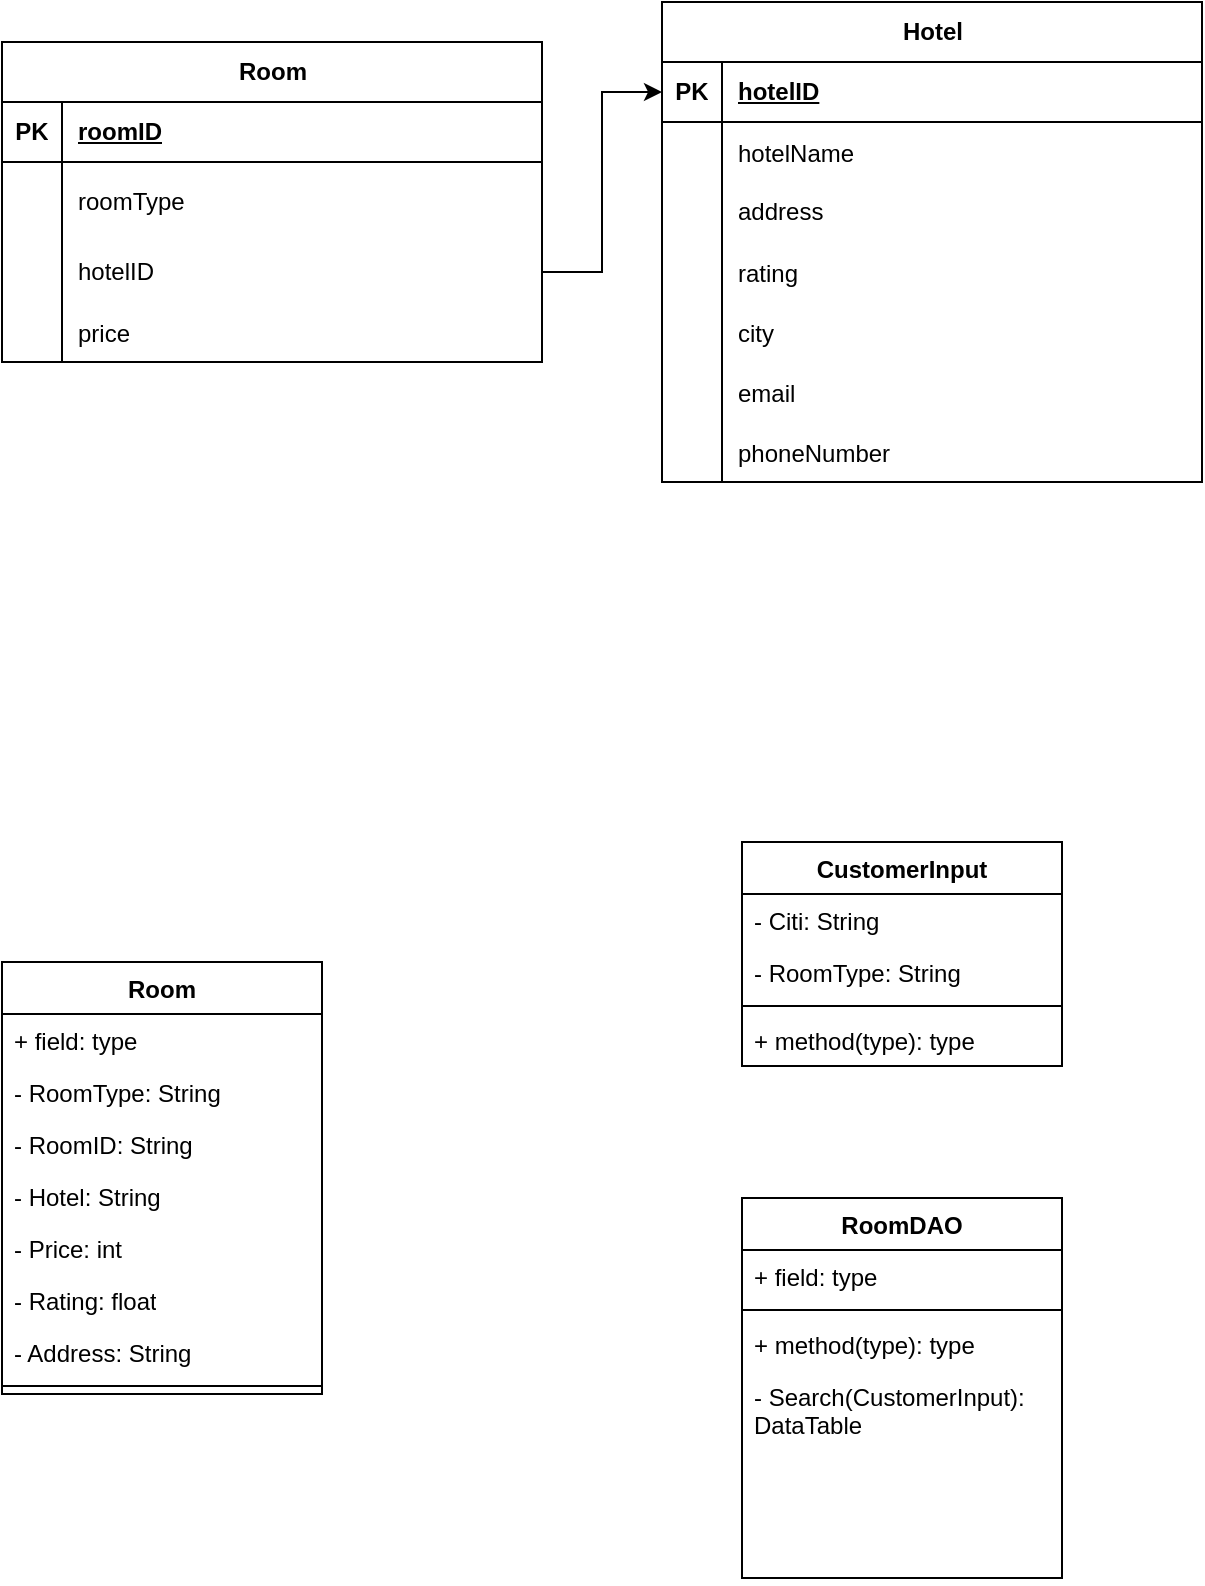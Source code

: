 <mxfile version="24.1.0" type="github">
  <diagram name="Page-1" id="zBXq9PVa5NKjlVd5hGYF">
    <mxGraphModel dx="970" dy="526" grid="1" gridSize="10" guides="1" tooltips="1" connect="1" arrows="1" fold="1" page="1" pageScale="1" pageWidth="850" pageHeight="1100" math="0" shadow="0">
      <root>
        <mxCell id="0" />
        <mxCell id="1" parent="0" />
        <mxCell id="EgbWNpYxpBu6TcshECG_-1" value="Room" style="shape=table;startSize=30;container=1;collapsible=1;childLayout=tableLayout;fixedRows=1;rowLines=0;fontStyle=1;align=center;resizeLast=1;html=1;" parent="1" vertex="1">
          <mxGeometry x="50" y="70" width="270" height="160" as="geometry" />
        </mxCell>
        <mxCell id="EgbWNpYxpBu6TcshECG_-2" value="" style="shape=tableRow;horizontal=0;startSize=0;swimlaneHead=0;swimlaneBody=0;fillColor=none;collapsible=0;dropTarget=0;points=[[0,0.5],[1,0.5]];portConstraint=eastwest;top=0;left=0;right=0;bottom=1;" parent="EgbWNpYxpBu6TcshECG_-1" vertex="1">
          <mxGeometry y="30" width="270" height="30" as="geometry" />
        </mxCell>
        <mxCell id="EgbWNpYxpBu6TcshECG_-3" value="PK" style="shape=partialRectangle;connectable=0;fillColor=none;top=0;left=0;bottom=0;right=0;fontStyle=1;overflow=hidden;whiteSpace=wrap;html=1;" parent="EgbWNpYxpBu6TcshECG_-2" vertex="1">
          <mxGeometry width="30" height="30" as="geometry">
            <mxRectangle width="30" height="30" as="alternateBounds" />
          </mxGeometry>
        </mxCell>
        <mxCell id="EgbWNpYxpBu6TcshECG_-4" value="roomID" style="shape=partialRectangle;connectable=0;fillColor=none;top=0;left=0;bottom=0;right=0;align=left;spacingLeft=6;fontStyle=5;overflow=hidden;whiteSpace=wrap;html=1;" parent="EgbWNpYxpBu6TcshECG_-2" vertex="1">
          <mxGeometry x="30" width="240" height="30" as="geometry">
            <mxRectangle width="240" height="30" as="alternateBounds" />
          </mxGeometry>
        </mxCell>
        <mxCell id="EgbWNpYxpBu6TcshECG_-5" value="" style="shape=tableRow;horizontal=0;startSize=0;swimlaneHead=0;swimlaneBody=0;fillColor=none;collapsible=0;dropTarget=0;points=[[0,0.5],[1,0.5]];portConstraint=eastwest;top=0;left=0;right=0;bottom=0;" parent="EgbWNpYxpBu6TcshECG_-1" vertex="1">
          <mxGeometry y="60" width="270" height="40" as="geometry" />
        </mxCell>
        <mxCell id="EgbWNpYxpBu6TcshECG_-6" value="" style="shape=partialRectangle;connectable=0;fillColor=none;top=0;left=0;bottom=0;right=0;editable=1;overflow=hidden;whiteSpace=wrap;html=1;" parent="EgbWNpYxpBu6TcshECG_-5" vertex="1">
          <mxGeometry width="30" height="40" as="geometry">
            <mxRectangle width="30" height="40" as="alternateBounds" />
          </mxGeometry>
        </mxCell>
        <mxCell id="EgbWNpYxpBu6TcshECG_-7" value="roomType" style="shape=partialRectangle;connectable=0;fillColor=none;top=0;left=0;bottom=0;right=0;align=left;spacingLeft=6;overflow=hidden;whiteSpace=wrap;html=1;" parent="EgbWNpYxpBu6TcshECG_-5" vertex="1">
          <mxGeometry x="30" width="240" height="40" as="geometry">
            <mxRectangle width="240" height="40" as="alternateBounds" />
          </mxGeometry>
        </mxCell>
        <mxCell id="EgbWNpYxpBu6TcshECG_-8" value="" style="shape=tableRow;horizontal=0;startSize=0;swimlaneHead=0;swimlaneBody=0;fillColor=none;collapsible=0;dropTarget=0;points=[[0,0.5],[1,0.5]];portConstraint=eastwest;top=0;left=0;right=0;bottom=0;" parent="EgbWNpYxpBu6TcshECG_-1" vertex="1">
          <mxGeometry y="100" width="270" height="30" as="geometry" />
        </mxCell>
        <mxCell id="EgbWNpYxpBu6TcshECG_-9" value="" style="shape=partialRectangle;connectable=0;fillColor=none;top=0;left=0;bottom=0;right=0;editable=1;overflow=hidden;whiteSpace=wrap;html=1;" parent="EgbWNpYxpBu6TcshECG_-8" vertex="1">
          <mxGeometry width="30" height="30" as="geometry">
            <mxRectangle width="30" height="30" as="alternateBounds" />
          </mxGeometry>
        </mxCell>
        <mxCell id="EgbWNpYxpBu6TcshECG_-10" value="hotelID" style="shape=partialRectangle;connectable=0;fillColor=none;top=0;left=0;bottom=0;right=0;align=left;spacingLeft=6;overflow=hidden;whiteSpace=wrap;html=1;" parent="EgbWNpYxpBu6TcshECG_-8" vertex="1">
          <mxGeometry x="30" width="240" height="30" as="geometry">
            <mxRectangle width="240" height="30" as="alternateBounds" />
          </mxGeometry>
        </mxCell>
        <mxCell id="EgbWNpYxpBu6TcshECG_-34" value="" style="shape=tableRow;horizontal=0;startSize=0;swimlaneHead=0;swimlaneBody=0;fillColor=none;collapsible=0;dropTarget=0;points=[[0,0.5],[1,0.5]];portConstraint=eastwest;top=0;left=0;right=0;bottom=0;" parent="EgbWNpYxpBu6TcshECG_-1" vertex="1">
          <mxGeometry y="130" width="270" height="30" as="geometry" />
        </mxCell>
        <mxCell id="EgbWNpYxpBu6TcshECG_-35" value="" style="shape=partialRectangle;connectable=0;fillColor=none;top=0;left=0;bottom=0;right=0;editable=1;overflow=hidden;" parent="EgbWNpYxpBu6TcshECG_-34" vertex="1">
          <mxGeometry width="30" height="30" as="geometry">
            <mxRectangle width="30" height="30" as="alternateBounds" />
          </mxGeometry>
        </mxCell>
        <mxCell id="EgbWNpYxpBu6TcshECG_-36" value="price" style="shape=partialRectangle;connectable=0;fillColor=none;top=0;left=0;bottom=0;right=0;align=left;spacingLeft=6;overflow=hidden;" parent="EgbWNpYxpBu6TcshECG_-34" vertex="1">
          <mxGeometry x="30" width="240" height="30" as="geometry">
            <mxRectangle width="240" height="30" as="alternateBounds" />
          </mxGeometry>
        </mxCell>
        <mxCell id="EgbWNpYxpBu6TcshECG_-37" value="Room" style="swimlane;fontStyle=1;align=center;verticalAlign=top;childLayout=stackLayout;horizontal=1;startSize=26;horizontalStack=0;resizeParent=1;resizeParentMax=0;resizeLast=0;collapsible=1;marginBottom=0;whiteSpace=wrap;html=1;" parent="1" vertex="1">
          <mxGeometry x="50" y="530" width="160" height="216" as="geometry" />
        </mxCell>
        <mxCell id="EgbWNpYxpBu6TcshECG_-38" value="+ field: type" style="text;strokeColor=none;fillColor=none;align=left;verticalAlign=top;spacingLeft=4;spacingRight=4;overflow=hidden;rotatable=0;points=[[0,0.5],[1,0.5]];portConstraint=eastwest;whiteSpace=wrap;html=1;" parent="EgbWNpYxpBu6TcshECG_-37" vertex="1">
          <mxGeometry y="26" width="160" height="26" as="geometry" />
        </mxCell>
        <mxCell id="EgbWNpYxpBu6TcshECG_-42" value="- RoomType: String" style="text;strokeColor=none;fillColor=none;align=left;verticalAlign=top;spacingLeft=4;spacingRight=4;overflow=hidden;rotatable=0;points=[[0,0.5],[1,0.5]];portConstraint=eastwest;whiteSpace=wrap;html=1;" parent="EgbWNpYxpBu6TcshECG_-37" vertex="1">
          <mxGeometry y="52" width="160" height="26" as="geometry" />
        </mxCell>
        <mxCell id="EgbWNpYxpBu6TcshECG_-41" value="- RoomID: String" style="text;strokeColor=none;fillColor=none;align=left;verticalAlign=top;spacingLeft=4;spacingRight=4;overflow=hidden;rotatable=0;points=[[0,0.5],[1,0.5]];portConstraint=eastwest;whiteSpace=wrap;html=1;" parent="EgbWNpYxpBu6TcshECG_-37" vertex="1">
          <mxGeometry y="78" width="160" height="26" as="geometry" />
        </mxCell>
        <mxCell id="EgbWNpYxpBu6TcshECG_-43" value="- Hotel: String" style="text;strokeColor=none;fillColor=none;align=left;verticalAlign=top;spacingLeft=4;spacingRight=4;overflow=hidden;rotatable=0;points=[[0,0.5],[1,0.5]];portConstraint=eastwest;whiteSpace=wrap;html=1;" parent="EgbWNpYxpBu6TcshECG_-37" vertex="1">
          <mxGeometry y="104" width="160" height="26" as="geometry" />
        </mxCell>
        <mxCell id="EgbWNpYxpBu6TcshECG_-45" value="- Price: int" style="text;strokeColor=none;fillColor=none;align=left;verticalAlign=top;spacingLeft=4;spacingRight=4;overflow=hidden;rotatable=0;points=[[0,0.5],[1,0.5]];portConstraint=eastwest;whiteSpace=wrap;html=1;" parent="EgbWNpYxpBu6TcshECG_-37" vertex="1">
          <mxGeometry y="130" width="160" height="26" as="geometry" />
        </mxCell>
        <mxCell id="EgbWNpYxpBu6TcshECG_-44" value="- Rating: float" style="text;strokeColor=none;fillColor=none;align=left;verticalAlign=top;spacingLeft=4;spacingRight=4;overflow=hidden;rotatable=0;points=[[0,0.5],[1,0.5]];portConstraint=eastwest;whiteSpace=wrap;html=1;" parent="EgbWNpYxpBu6TcshECG_-37" vertex="1">
          <mxGeometry y="156" width="160" height="26" as="geometry" />
        </mxCell>
        <mxCell id="EgbWNpYxpBu6TcshECG_-46" value="- Address: String" style="text;strokeColor=none;fillColor=none;align=left;verticalAlign=top;spacingLeft=4;spacingRight=4;overflow=hidden;rotatable=0;points=[[0,0.5],[1,0.5]];portConstraint=eastwest;whiteSpace=wrap;html=1;" parent="EgbWNpYxpBu6TcshECG_-37" vertex="1">
          <mxGeometry y="182" width="160" height="26" as="geometry" />
        </mxCell>
        <mxCell id="EgbWNpYxpBu6TcshECG_-39" value="" style="line;strokeWidth=1;fillColor=none;align=left;verticalAlign=middle;spacingTop=-1;spacingLeft=3;spacingRight=3;rotatable=0;labelPosition=right;points=[];portConstraint=eastwest;strokeColor=inherit;" parent="EgbWNpYxpBu6TcshECG_-37" vertex="1">
          <mxGeometry y="208" width="160" height="8" as="geometry" />
        </mxCell>
        <mxCell id="EgbWNpYxpBu6TcshECG_-47" value="CustomerInput" style="swimlane;fontStyle=1;align=center;verticalAlign=top;childLayout=stackLayout;horizontal=1;startSize=26;horizontalStack=0;resizeParent=1;resizeParentMax=0;resizeLast=0;collapsible=1;marginBottom=0;whiteSpace=wrap;html=1;" parent="1" vertex="1">
          <mxGeometry x="420" y="470" width="160" height="112" as="geometry" />
        </mxCell>
        <mxCell id="EgbWNpYxpBu6TcshECG_-51" value="- Citi: String" style="text;strokeColor=none;fillColor=none;align=left;verticalAlign=top;spacingLeft=4;spacingRight=4;overflow=hidden;rotatable=0;points=[[0,0.5],[1,0.5]];portConstraint=eastwest;whiteSpace=wrap;html=1;" parent="EgbWNpYxpBu6TcshECG_-47" vertex="1">
          <mxGeometry y="26" width="160" height="26" as="geometry" />
        </mxCell>
        <mxCell id="EgbWNpYxpBu6TcshECG_-48" value="- RoomType: String" style="text;strokeColor=none;fillColor=none;align=left;verticalAlign=top;spacingLeft=4;spacingRight=4;overflow=hidden;rotatable=0;points=[[0,0.5],[1,0.5]];portConstraint=eastwest;whiteSpace=wrap;html=1;" parent="EgbWNpYxpBu6TcshECG_-47" vertex="1">
          <mxGeometry y="52" width="160" height="26" as="geometry" />
        </mxCell>
        <mxCell id="EgbWNpYxpBu6TcshECG_-49" value="" style="line;strokeWidth=1;fillColor=none;align=left;verticalAlign=middle;spacingTop=-1;spacingLeft=3;spacingRight=3;rotatable=0;labelPosition=right;points=[];portConstraint=eastwest;strokeColor=inherit;" parent="EgbWNpYxpBu6TcshECG_-47" vertex="1">
          <mxGeometry y="78" width="160" height="8" as="geometry" />
        </mxCell>
        <mxCell id="EgbWNpYxpBu6TcshECG_-50" value="+ method(type): type" style="text;strokeColor=none;fillColor=none;align=left;verticalAlign=top;spacingLeft=4;spacingRight=4;overflow=hidden;rotatable=0;points=[[0,0.5],[1,0.5]];portConstraint=eastwest;whiteSpace=wrap;html=1;" parent="EgbWNpYxpBu6TcshECG_-47" vertex="1">
          <mxGeometry y="86" width="160" height="26" as="geometry" />
        </mxCell>
        <mxCell id="EgbWNpYxpBu6TcshECG_-52" value="RoomDAO" style="swimlane;fontStyle=1;align=center;verticalAlign=top;childLayout=stackLayout;horizontal=1;startSize=26;horizontalStack=0;resizeParent=1;resizeParentMax=0;resizeLast=0;collapsible=1;marginBottom=0;whiteSpace=wrap;html=1;" parent="1" vertex="1">
          <mxGeometry x="420" y="648" width="160" height="190" as="geometry" />
        </mxCell>
        <mxCell id="EgbWNpYxpBu6TcshECG_-53" value="+ field: type" style="text;strokeColor=none;fillColor=none;align=left;verticalAlign=top;spacingLeft=4;spacingRight=4;overflow=hidden;rotatable=0;points=[[0,0.5],[1,0.5]];portConstraint=eastwest;whiteSpace=wrap;html=1;" parent="EgbWNpYxpBu6TcshECG_-52" vertex="1">
          <mxGeometry y="26" width="160" height="26" as="geometry" />
        </mxCell>
        <mxCell id="EgbWNpYxpBu6TcshECG_-54" value="" style="line;strokeWidth=1;fillColor=none;align=left;verticalAlign=middle;spacingTop=-1;spacingLeft=3;spacingRight=3;rotatable=0;labelPosition=right;points=[];portConstraint=eastwest;strokeColor=inherit;" parent="EgbWNpYxpBu6TcshECG_-52" vertex="1">
          <mxGeometry y="52" width="160" height="8" as="geometry" />
        </mxCell>
        <mxCell id="EgbWNpYxpBu6TcshECG_-55" value="+ method(type): type" style="text;strokeColor=none;fillColor=none;align=left;verticalAlign=top;spacingLeft=4;spacingRight=4;overflow=hidden;rotatable=0;points=[[0,0.5],[1,0.5]];portConstraint=eastwest;whiteSpace=wrap;html=1;" parent="EgbWNpYxpBu6TcshECG_-52" vertex="1">
          <mxGeometry y="60" width="160" height="26" as="geometry" />
        </mxCell>
        <mxCell id="EgbWNpYxpBu6TcshECG_-56" value="- Search(CustomerInput): DataTable" style="text;strokeColor=none;fillColor=none;align=left;verticalAlign=top;spacingLeft=4;spacingRight=4;overflow=hidden;rotatable=0;points=[[0,0.5],[1,0.5]];portConstraint=eastwest;whiteSpace=wrap;html=1;" parent="EgbWNpYxpBu6TcshECG_-52" vertex="1">
          <mxGeometry y="86" width="160" height="104" as="geometry" />
        </mxCell>
        <mxCell id="mH00P46ZRErQOe1Df8_j-1" value="Hotel" style="shape=table;startSize=30;container=1;collapsible=1;childLayout=tableLayout;fixedRows=1;rowLines=0;fontStyle=1;align=center;resizeLast=1;html=1;" vertex="1" parent="1">
          <mxGeometry x="380" y="50" width="270" height="240" as="geometry" />
        </mxCell>
        <mxCell id="mH00P46ZRErQOe1Df8_j-2" value="" style="shape=tableRow;horizontal=0;startSize=0;swimlaneHead=0;swimlaneBody=0;fillColor=none;collapsible=0;dropTarget=0;points=[[0,0.5],[1,0.5]];portConstraint=eastwest;top=0;left=0;right=0;bottom=1;" vertex="1" parent="mH00P46ZRErQOe1Df8_j-1">
          <mxGeometry y="30" width="270" height="30" as="geometry" />
        </mxCell>
        <mxCell id="mH00P46ZRErQOe1Df8_j-3" value="PK" style="shape=partialRectangle;connectable=0;fillColor=none;top=0;left=0;bottom=0;right=0;fontStyle=1;overflow=hidden;whiteSpace=wrap;html=1;" vertex="1" parent="mH00P46ZRErQOe1Df8_j-2">
          <mxGeometry width="30" height="30" as="geometry">
            <mxRectangle width="30" height="30" as="alternateBounds" />
          </mxGeometry>
        </mxCell>
        <mxCell id="mH00P46ZRErQOe1Df8_j-4" value="hotelID" style="shape=partialRectangle;connectable=0;fillColor=none;top=0;left=0;bottom=0;right=0;align=left;spacingLeft=6;fontStyle=5;overflow=hidden;whiteSpace=wrap;html=1;" vertex="1" parent="mH00P46ZRErQOe1Df8_j-2">
          <mxGeometry x="30" width="240" height="30" as="geometry">
            <mxRectangle width="240" height="30" as="alternateBounds" />
          </mxGeometry>
        </mxCell>
        <mxCell id="mH00P46ZRErQOe1Df8_j-24" value="" style="shape=tableRow;horizontal=0;startSize=0;swimlaneHead=0;swimlaneBody=0;fillColor=none;collapsible=0;dropTarget=0;points=[[0,0.5],[1,0.5]];portConstraint=eastwest;top=0;left=0;right=0;bottom=0;" vertex="1" parent="mH00P46ZRErQOe1Df8_j-1">
          <mxGeometry y="60" width="270" height="30" as="geometry" />
        </mxCell>
        <mxCell id="mH00P46ZRErQOe1Df8_j-25" value="" style="shape=partialRectangle;connectable=0;fillColor=none;top=0;left=0;bottom=0;right=0;editable=1;overflow=hidden;" vertex="1" parent="mH00P46ZRErQOe1Df8_j-24">
          <mxGeometry width="30" height="30" as="geometry">
            <mxRectangle width="30" height="30" as="alternateBounds" />
          </mxGeometry>
        </mxCell>
        <mxCell id="mH00P46ZRErQOe1Df8_j-26" value="hotelName" style="shape=partialRectangle;connectable=0;fillColor=none;top=0;left=0;bottom=0;right=0;align=left;spacingLeft=6;overflow=hidden;" vertex="1" parent="mH00P46ZRErQOe1Df8_j-24">
          <mxGeometry x="30" width="240" height="30" as="geometry">
            <mxRectangle width="240" height="30" as="alternateBounds" />
          </mxGeometry>
        </mxCell>
        <mxCell id="mH00P46ZRErQOe1Df8_j-11" value="" style="shape=tableRow;horizontal=0;startSize=0;swimlaneHead=0;swimlaneBody=0;fillColor=none;collapsible=0;dropTarget=0;points=[[0,0.5],[1,0.5]];portConstraint=eastwest;top=0;left=0;right=0;bottom=0;" vertex="1" parent="mH00P46ZRErQOe1Df8_j-1">
          <mxGeometry y="90" width="270" height="30" as="geometry" />
        </mxCell>
        <mxCell id="mH00P46ZRErQOe1Df8_j-12" value="" style="shape=partialRectangle;connectable=0;fillColor=none;top=0;left=0;bottom=0;right=0;editable=1;overflow=hidden;whiteSpace=wrap;html=1;" vertex="1" parent="mH00P46ZRErQOe1Df8_j-11">
          <mxGeometry width="30" height="30" as="geometry">
            <mxRectangle width="30" height="30" as="alternateBounds" />
          </mxGeometry>
        </mxCell>
        <mxCell id="mH00P46ZRErQOe1Df8_j-13" value="address&lt;span style=&quot;white-space: pre;&quot;&gt;&#x9;&lt;/span&gt;" style="shape=partialRectangle;connectable=0;fillColor=none;top=0;left=0;bottom=0;right=0;align=left;spacingLeft=6;overflow=hidden;whiteSpace=wrap;html=1;" vertex="1" parent="mH00P46ZRErQOe1Df8_j-11">
          <mxGeometry x="30" width="240" height="30" as="geometry">
            <mxRectangle width="240" height="30" as="alternateBounds" />
          </mxGeometry>
        </mxCell>
        <mxCell id="mH00P46ZRErQOe1Df8_j-27" value="" style="shape=tableRow;horizontal=0;startSize=0;swimlaneHead=0;swimlaneBody=0;fillColor=none;collapsible=0;dropTarget=0;points=[[0,0.5],[1,0.5]];portConstraint=eastwest;top=0;left=0;right=0;bottom=0;" vertex="1" parent="mH00P46ZRErQOe1Df8_j-1">
          <mxGeometry y="120" width="270" height="30" as="geometry" />
        </mxCell>
        <mxCell id="mH00P46ZRErQOe1Df8_j-28" value="            " style="shape=partialRectangle;connectable=0;fillColor=none;top=0;left=0;bottom=0;right=0;editable=1;overflow=hidden;" vertex="1" parent="mH00P46ZRErQOe1Df8_j-27">
          <mxGeometry width="30" height="30" as="geometry">
            <mxRectangle width="30" height="30" as="alternateBounds" />
          </mxGeometry>
        </mxCell>
        <mxCell id="mH00P46ZRErQOe1Df8_j-29" value="rating" style="shape=partialRectangle;connectable=0;fillColor=none;top=0;left=0;bottom=0;right=0;align=left;spacingLeft=6;overflow=hidden;" vertex="1" parent="mH00P46ZRErQOe1Df8_j-27">
          <mxGeometry x="30" width="240" height="30" as="geometry">
            <mxRectangle width="240" height="30" as="alternateBounds" />
          </mxGeometry>
        </mxCell>
        <mxCell id="mH00P46ZRErQOe1Df8_j-30" value="" style="shape=tableRow;horizontal=0;startSize=0;swimlaneHead=0;swimlaneBody=0;fillColor=none;collapsible=0;dropTarget=0;points=[[0,0.5],[1,0.5]];portConstraint=eastwest;top=0;left=0;right=0;bottom=0;" vertex="1" parent="mH00P46ZRErQOe1Df8_j-1">
          <mxGeometry y="150" width="270" height="30" as="geometry" />
        </mxCell>
        <mxCell id="mH00P46ZRErQOe1Df8_j-31" value="" style="shape=partialRectangle;connectable=0;fillColor=none;top=0;left=0;bottom=0;right=0;editable=1;overflow=hidden;" vertex="1" parent="mH00P46ZRErQOe1Df8_j-30">
          <mxGeometry width="30" height="30" as="geometry">
            <mxRectangle width="30" height="30" as="alternateBounds" />
          </mxGeometry>
        </mxCell>
        <mxCell id="mH00P46ZRErQOe1Df8_j-32" value="city" style="shape=partialRectangle;connectable=0;fillColor=none;top=0;left=0;bottom=0;right=0;align=left;spacingLeft=6;overflow=hidden;" vertex="1" parent="mH00P46ZRErQOe1Df8_j-30">
          <mxGeometry x="30" width="240" height="30" as="geometry">
            <mxRectangle width="240" height="30" as="alternateBounds" />
          </mxGeometry>
        </mxCell>
        <mxCell id="mH00P46ZRErQOe1Df8_j-40" value="" style="shape=tableRow;horizontal=0;startSize=0;swimlaneHead=0;swimlaneBody=0;fillColor=none;collapsible=0;dropTarget=0;points=[[0,0.5],[1,0.5]];portConstraint=eastwest;top=0;left=0;right=0;bottom=0;" vertex="1" parent="mH00P46ZRErQOe1Df8_j-1">
          <mxGeometry y="180" width="270" height="30" as="geometry" />
        </mxCell>
        <mxCell id="mH00P46ZRErQOe1Df8_j-41" value="" style="shape=partialRectangle;connectable=0;fillColor=none;top=0;left=0;bottom=0;right=0;editable=1;overflow=hidden;" vertex="1" parent="mH00P46ZRErQOe1Df8_j-40">
          <mxGeometry width="30" height="30" as="geometry">
            <mxRectangle width="30" height="30" as="alternateBounds" />
          </mxGeometry>
        </mxCell>
        <mxCell id="mH00P46ZRErQOe1Df8_j-42" value="email" style="shape=partialRectangle;connectable=0;fillColor=none;top=0;left=0;bottom=0;right=0;align=left;spacingLeft=6;overflow=hidden;" vertex="1" parent="mH00P46ZRErQOe1Df8_j-40">
          <mxGeometry x="30" width="240" height="30" as="geometry">
            <mxRectangle width="240" height="30" as="alternateBounds" />
          </mxGeometry>
        </mxCell>
        <mxCell id="mH00P46ZRErQOe1Df8_j-37" value="" style="shape=tableRow;horizontal=0;startSize=0;swimlaneHead=0;swimlaneBody=0;fillColor=none;collapsible=0;dropTarget=0;points=[[0,0.5],[1,0.5]];portConstraint=eastwest;top=0;left=0;right=0;bottom=0;" vertex="1" parent="mH00P46ZRErQOe1Df8_j-1">
          <mxGeometry y="210" width="270" height="30" as="geometry" />
        </mxCell>
        <mxCell id="mH00P46ZRErQOe1Df8_j-38" value="" style="shape=partialRectangle;connectable=0;fillColor=none;top=0;left=0;bottom=0;right=0;editable=1;overflow=hidden;" vertex="1" parent="mH00P46ZRErQOe1Df8_j-37">
          <mxGeometry width="30" height="30" as="geometry">
            <mxRectangle width="30" height="30" as="alternateBounds" />
          </mxGeometry>
        </mxCell>
        <mxCell id="mH00P46ZRErQOe1Df8_j-39" value="phoneNumber" style="shape=partialRectangle;connectable=0;fillColor=none;top=0;left=0;bottom=0;right=0;align=left;spacingLeft=6;overflow=hidden;" vertex="1" parent="mH00P46ZRErQOe1Df8_j-37">
          <mxGeometry x="30" width="240" height="30" as="geometry">
            <mxRectangle width="240" height="30" as="alternateBounds" />
          </mxGeometry>
        </mxCell>
        <mxCell id="mH00P46ZRErQOe1Df8_j-36" style="edgeStyle=orthogonalEdgeStyle;rounded=0;orthogonalLoop=1;jettySize=auto;html=1;" edge="1" parent="1" source="EgbWNpYxpBu6TcshECG_-8" target="mH00P46ZRErQOe1Df8_j-2">
          <mxGeometry relative="1" as="geometry" />
        </mxCell>
      </root>
    </mxGraphModel>
  </diagram>
</mxfile>
